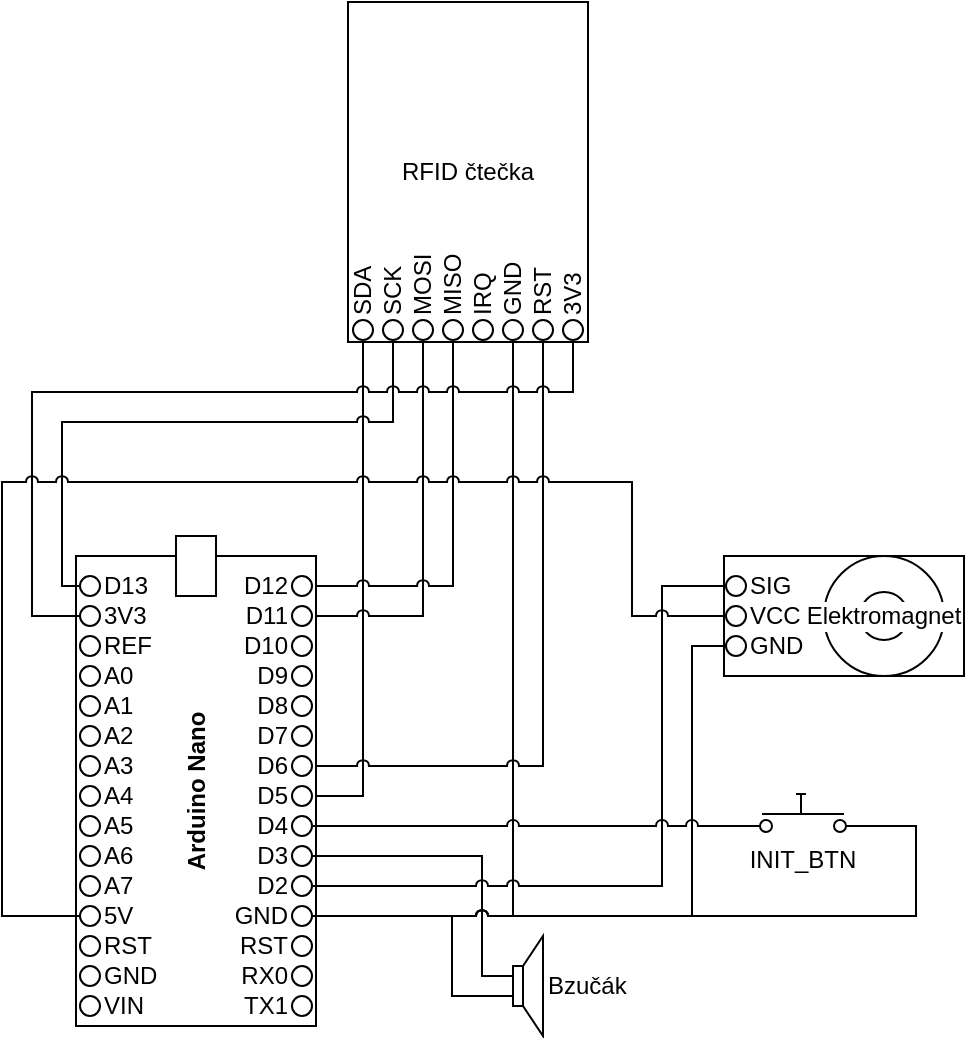 <mxfile version="24.2.5" type="device">
  <diagram name="Page-1" id="G-X332iVJKLwfBV72QxW">
    <mxGraphModel dx="1638" dy="470" grid="1" gridSize="15" guides="1" tooltips="1" connect="1" arrows="1" fold="1" page="1" pageScale="1" pageWidth="827" pageHeight="1169" math="0" shadow="0">
      <root>
        <mxCell id="0" />
        <mxCell id="1" parent="0" />
        <mxCell id="ZMF9AStZFks8R3NAbg6z-100" style="edgeStyle=orthogonalEdgeStyle;rounded=0;orthogonalLoop=1;jettySize=auto;html=1;entryX=0;entryY=0.4;entryDx=0;entryDy=0;entryPerimeter=0;jumpStyle=arc;endArrow=none;endFill=0;" edge="1" parent="1" source="ZMF9AStZFks8R3NAbg6z-47" target="ZMF9AStZFks8R3NAbg6z-99">
          <mxGeometry relative="1" as="geometry">
            <Array as="points">
              <mxPoint x="-270" y="622" />
              <mxPoint x="-270" y="682" />
            </Array>
          </mxGeometry>
        </mxCell>
        <mxCell id="ZMF9AStZFks8R3NAbg6z-96" style="edgeStyle=orthogonalEdgeStyle;rounded=0;orthogonalLoop=1;jettySize=auto;html=1;entryX=1;entryY=0.5;entryDx=0;entryDy=0;jumpStyle=arc;endArrow=none;endFill=0;" edge="1" parent="1" source="ZMF9AStZFks8R3NAbg6z-88" target="ZMF9AStZFks8R3NAbg6z-49">
          <mxGeometry relative="1" as="geometry">
            <Array as="points">
              <mxPoint x="-255" y="652" />
            </Array>
          </mxGeometry>
        </mxCell>
        <mxCell id="ZMF9AStZFks8R3NAbg6z-92" style="edgeStyle=orthogonalEdgeStyle;rounded=0;orthogonalLoop=1;jettySize=auto;html=1;entryX=0.5;entryY=1;entryDx=0;entryDy=0;endArrow=none;endFill=0;jumpStyle=arc;" edge="1" parent="1" source="ZMF9AStZFks8R3NAbg6z-44" target="ZMF9AStZFks8R3NAbg6z-83">
          <mxGeometry relative="1" as="geometry" />
        </mxCell>
        <mxCell id="ZMF9AStZFks8R3NAbg6z-93" style="edgeStyle=orthogonalEdgeStyle;rounded=0;orthogonalLoop=1;jettySize=auto;html=1;entryX=1;entryY=0.5;entryDx=0;entryDy=0;endArrow=none;endFill=0;jumpStyle=arc;" edge="1" parent="1" source="ZMF9AStZFks8R3NAbg6z-84" target="ZMF9AStZFks8R3NAbg6z-43">
          <mxGeometry relative="1" as="geometry">
            <Array as="points">
              <mxPoint x="-239" y="577" />
            </Array>
          </mxGeometry>
        </mxCell>
        <mxCell id="ZMF9AStZFks8R3NAbg6z-94" style="edgeStyle=orthogonalEdgeStyle;rounded=0;orthogonalLoop=1;jettySize=auto;html=1;entryX=1;entryY=0.5;entryDx=0;entryDy=0;jumpStyle=arc;endArrow=none;endFill=0;" edge="1" parent="1" source="ZMF9AStZFks8R3NAbg6z-85" target="ZMF9AStZFks8R3NAbg6z-37">
          <mxGeometry relative="1" as="geometry">
            <Array as="points">
              <mxPoint x="-299" y="502" />
            </Array>
          </mxGeometry>
        </mxCell>
        <mxCell id="ZMF9AStZFks8R3NAbg6z-95" style="edgeStyle=orthogonalEdgeStyle;rounded=0;orthogonalLoop=1;jettySize=auto;html=1;entryX=1;entryY=0.5;entryDx=0;entryDy=0;jumpStyle=arc;endArrow=none;endFill=0;" edge="1" parent="1" source="ZMF9AStZFks8R3NAbg6z-86" target="ZMF9AStZFks8R3NAbg6z-35">
          <mxGeometry relative="1" as="geometry">
            <Array as="points">
              <mxPoint x="-285" y="487" />
            </Array>
          </mxGeometry>
        </mxCell>
        <mxCell id="ZMF9AStZFks8R3NAbg6z-34" value="" style="rounded=0;whiteSpace=wrap;html=1;" vertex="1" parent="1">
          <mxGeometry x="-473" y="472" width="120" height="235" as="geometry" />
        </mxCell>
        <mxCell id="ZMF9AStZFks8R3NAbg6z-35" value="D12" style="ellipse;whiteSpace=wrap;html=1;spacingRight=10;spacingLeft=0;align=right;" vertex="1" parent="1">
          <mxGeometry x="-365" y="482" width="10" height="10" as="geometry" />
        </mxCell>
        <mxCell id="ZMF9AStZFks8R3NAbg6z-36" value="" style="rounded=0;whiteSpace=wrap;html=1;" vertex="1" parent="1">
          <mxGeometry x="-423" y="462" width="20" height="30" as="geometry" />
        </mxCell>
        <mxCell id="ZMF9AStZFks8R3NAbg6z-37" value="D11" style="ellipse;whiteSpace=wrap;html=1;spacingRight=10;spacingLeft=0;align=right;" vertex="1" parent="1">
          <mxGeometry x="-365" y="497" width="10" height="10" as="geometry" />
        </mxCell>
        <mxCell id="ZMF9AStZFks8R3NAbg6z-38" value="D10" style="ellipse;whiteSpace=wrap;html=1;spacingRight=10;spacingLeft=0;align=right;" vertex="1" parent="1">
          <mxGeometry x="-365" y="512" width="10" height="10" as="geometry" />
        </mxCell>
        <mxCell id="ZMF9AStZFks8R3NAbg6z-39" value="D9" style="ellipse;whiteSpace=wrap;html=1;spacingRight=10;spacingLeft=0;align=right;" vertex="1" parent="1">
          <mxGeometry x="-365" y="527" width="10" height="10" as="geometry" />
        </mxCell>
        <mxCell id="ZMF9AStZFks8R3NAbg6z-40" value="D8" style="ellipse;whiteSpace=wrap;html=1;spacingRight=10;spacingLeft=0;align=right;" vertex="1" parent="1">
          <mxGeometry x="-365" y="542" width="10" height="10" as="geometry" />
        </mxCell>
        <mxCell id="ZMF9AStZFks8R3NAbg6z-41" value="D7" style="ellipse;whiteSpace=wrap;html=1;spacingRight=10;spacingLeft=0;align=right;" vertex="1" parent="1">
          <mxGeometry x="-365" y="557" width="10" height="10" as="geometry" />
        </mxCell>
        <mxCell id="ZMF9AStZFks8R3NAbg6z-42" value="&lt;span style=&quot;font-family: &amp;quot;helvetica&amp;quot; ; font-size: 12px ; font-style: normal ; letter-spacing: normal ; text-indent: 0px ; text-transform: none ; word-spacing: 0px ; float: none ; display: inline&quot;&gt;Arduino Nano&lt;/span&gt;" style="text;whiteSpace=wrap;html=1;rotation=-90;align=center;verticalAlign=middle;fontStyle=1" vertex="1" parent="1">
          <mxGeometry x="-489" y="577" width="152" height="25" as="geometry" />
        </mxCell>
        <mxCell id="ZMF9AStZFks8R3NAbg6z-43" value="D6" style="ellipse;whiteSpace=wrap;html=1;spacingRight=10;spacingLeft=0;align=right;" vertex="1" parent="1">
          <mxGeometry x="-365" y="572" width="10" height="10" as="geometry" />
        </mxCell>
        <mxCell id="ZMF9AStZFks8R3NAbg6z-44" value="D5" style="ellipse;whiteSpace=wrap;html=1;spacingRight=10;spacingLeft=0;align=right;" vertex="1" parent="1">
          <mxGeometry x="-365" y="587" width="10" height="10" as="geometry" />
        </mxCell>
        <mxCell id="ZMF9AStZFks8R3NAbg6z-45" value="D4" style="ellipse;whiteSpace=wrap;html=1;spacingRight=10;spacingLeft=0;align=right;" vertex="1" parent="1">
          <mxGeometry x="-365" y="602" width="10" height="10" as="geometry" />
        </mxCell>
        <mxCell id="ZMF9AStZFks8R3NAbg6z-46" style="edgeStyle=orthogonalEdgeStyle;rounded=0;orthogonalLoop=1;jettySize=auto;html=1;entryX=0;entryY=0.84;entryDx=0;entryDy=0;entryPerimeter=0;endArrow=none;endFill=0;" edge="1" parent="1" source="ZMF9AStZFks8R3NAbg6z-47">
          <mxGeometry relative="1" as="geometry">
            <mxPoint x="-353" y="622" as="targetPoint" />
            <Array as="points">
              <mxPoint x="-353" y="622" />
            </Array>
          </mxGeometry>
        </mxCell>
        <mxCell id="ZMF9AStZFks8R3NAbg6z-47" value="D3" style="ellipse;whiteSpace=wrap;html=1;spacingRight=10;spacingLeft=0;align=right;" vertex="1" parent="1">
          <mxGeometry x="-365" y="617" width="10" height="10" as="geometry" />
        </mxCell>
        <mxCell id="ZMF9AStZFks8R3NAbg6z-48" value="D2" style="ellipse;whiteSpace=wrap;html=1;spacingRight=10;spacingLeft=0;align=right;" vertex="1" parent="1">
          <mxGeometry x="-365" y="632" width="10" height="10" as="geometry" />
        </mxCell>
        <mxCell id="ZMF9AStZFks8R3NAbg6z-49" value="GND" style="ellipse;whiteSpace=wrap;html=1;spacingRight=10;spacingLeft=0;align=right;" vertex="1" parent="1">
          <mxGeometry x="-365" y="647" width="10" height="10" as="geometry" />
        </mxCell>
        <mxCell id="ZMF9AStZFks8R3NAbg6z-50" value="RST" style="ellipse;whiteSpace=wrap;html=1;spacingRight=10;spacingLeft=0;align=right;" vertex="1" parent="1">
          <mxGeometry x="-365" y="662" width="10" height="10" as="geometry" />
        </mxCell>
        <mxCell id="ZMF9AStZFks8R3NAbg6z-51" value="RX0" style="ellipse;whiteSpace=wrap;html=1;spacingRight=10;spacingLeft=0;align=right;" vertex="1" parent="1">
          <mxGeometry x="-365" y="677" width="10" height="10" as="geometry" />
        </mxCell>
        <mxCell id="ZMF9AStZFks8R3NAbg6z-52" value="TX1" style="ellipse;whiteSpace=wrap;html=1;spacingRight=10;spacingLeft=0;align=right;" vertex="1" parent="1">
          <mxGeometry x="-365" y="692" width="10" height="10" as="geometry" />
        </mxCell>
        <mxCell id="ZMF9AStZFks8R3NAbg6z-97" style="edgeStyle=orthogonalEdgeStyle;rounded=0;orthogonalLoop=1;jettySize=auto;html=1;entryX=0.5;entryY=1;entryDx=0;entryDy=0;endArrow=none;endFill=0;jumpStyle=arc;" edge="1" parent="1" source="ZMF9AStZFks8R3NAbg6z-53" target="ZMF9AStZFks8R3NAbg6z-89">
          <mxGeometry relative="1" as="geometry">
            <Array as="points">
              <mxPoint x="-480" y="487" />
              <mxPoint x="-480" y="405" />
              <mxPoint x="-315" y="405" />
            </Array>
          </mxGeometry>
        </mxCell>
        <mxCell id="ZMF9AStZFks8R3NAbg6z-53" value="D13" style="ellipse;whiteSpace=wrap;html=1;spacingRight=0;spacingLeft=10;align=left;" vertex="1" parent="1">
          <mxGeometry x="-471" y="482" width="10" height="10" as="geometry" />
        </mxCell>
        <mxCell id="ZMF9AStZFks8R3NAbg6z-91" style="edgeStyle=orthogonalEdgeStyle;rounded=0;orthogonalLoop=1;jettySize=auto;html=1;entryX=0.5;entryY=1;entryDx=0;entryDy=0;jumpStyle=arc;endArrow=none;endFill=0;" edge="1" parent="1" source="ZMF9AStZFks8R3NAbg6z-54" target="ZMF9AStZFks8R3NAbg6z-90">
          <mxGeometry relative="1" as="geometry">
            <Array as="points">
              <mxPoint x="-495" y="502" />
              <mxPoint x="-495" y="390" />
              <mxPoint x="-224" y="390" />
            </Array>
          </mxGeometry>
        </mxCell>
        <mxCell id="ZMF9AStZFks8R3NAbg6z-54" value="3V3" style="ellipse;whiteSpace=wrap;html=1;spacingRight=0;spacingLeft=10;align=left;" vertex="1" parent="1">
          <mxGeometry x="-471" y="497" width="10" height="10" as="geometry" />
        </mxCell>
        <mxCell id="ZMF9AStZFks8R3NAbg6z-55" value="REF" style="ellipse;whiteSpace=wrap;html=1;spacingRight=0;spacingLeft=10;align=left;" vertex="1" parent="1">
          <mxGeometry x="-471" y="512" width="10" height="10" as="geometry" />
        </mxCell>
        <mxCell id="ZMF9AStZFks8R3NAbg6z-56" value="A0" style="ellipse;whiteSpace=wrap;html=1;spacingRight=0;spacingLeft=10;align=left;" vertex="1" parent="1">
          <mxGeometry x="-471" y="527" width="10" height="10" as="geometry" />
        </mxCell>
        <mxCell id="ZMF9AStZFks8R3NAbg6z-57" value="A1" style="ellipse;whiteSpace=wrap;html=1;spacingRight=0;spacingLeft=10;align=left;" vertex="1" parent="1">
          <mxGeometry x="-471" y="542" width="10" height="10" as="geometry" />
        </mxCell>
        <mxCell id="ZMF9AStZFks8R3NAbg6z-58" value="A2" style="ellipse;whiteSpace=wrap;html=1;spacingRight=0;spacingLeft=10;align=left;" vertex="1" parent="1">
          <mxGeometry x="-471" y="557" width="10" height="10" as="geometry" />
        </mxCell>
        <mxCell id="ZMF9AStZFks8R3NAbg6z-59" value="A3" style="ellipse;whiteSpace=wrap;html=1;spacingRight=0;spacingLeft=10;align=left;" vertex="1" parent="1">
          <mxGeometry x="-471" y="572" width="10" height="10" as="geometry" />
        </mxCell>
        <mxCell id="ZMF9AStZFks8R3NAbg6z-60" value="A4" style="ellipse;whiteSpace=wrap;html=1;spacingRight=0;spacingLeft=10;align=left;" vertex="1" parent="1">
          <mxGeometry x="-471" y="587" width="10" height="10" as="geometry" />
        </mxCell>
        <mxCell id="ZMF9AStZFks8R3NAbg6z-61" value="A5" style="ellipse;whiteSpace=wrap;html=1;spacingRight=0;spacingLeft=10;align=left;" vertex="1" parent="1">
          <mxGeometry x="-471" y="602" width="10" height="10" as="geometry" />
        </mxCell>
        <mxCell id="ZMF9AStZFks8R3NAbg6z-62" value="A6" style="ellipse;whiteSpace=wrap;html=1;spacingRight=0;spacingLeft=10;align=left;" vertex="1" parent="1">
          <mxGeometry x="-471" y="617" width="10" height="10" as="geometry" />
        </mxCell>
        <mxCell id="ZMF9AStZFks8R3NAbg6z-63" value="A7" style="ellipse;whiteSpace=wrap;html=1;spacingRight=0;spacingLeft=10;align=left;" vertex="1" parent="1">
          <mxGeometry x="-471" y="632" width="10" height="10" as="geometry" />
        </mxCell>
        <mxCell id="ZMF9AStZFks8R3NAbg6z-64" value="5V" style="ellipse;whiteSpace=wrap;html=1;spacingRight=0;spacingLeft=10;align=left;" vertex="1" parent="1">
          <mxGeometry x="-471" y="647" width="10" height="10" as="geometry" />
        </mxCell>
        <mxCell id="ZMF9AStZFks8R3NAbg6z-65" value="RST" style="ellipse;whiteSpace=wrap;html=1;spacingRight=0;spacingLeft=10;align=left;" vertex="1" parent="1">
          <mxGeometry x="-471" y="662" width="10" height="10" as="geometry" />
        </mxCell>
        <mxCell id="ZMF9AStZFks8R3NAbg6z-66" value="GND" style="ellipse;whiteSpace=wrap;html=1;spacingRight=0;spacingLeft=10;align=left;" vertex="1" parent="1">
          <mxGeometry x="-471" y="677" width="10" height="10" as="geometry" />
        </mxCell>
        <mxCell id="ZMF9AStZFks8R3NAbg6z-67" value="VIN" style="ellipse;whiteSpace=wrap;html=1;spacingRight=0;spacingLeft=10;align=left;" vertex="1" parent="1">
          <mxGeometry x="-471" y="692" width="10" height="10" as="geometry" />
        </mxCell>
        <mxCell id="ZMF9AStZFks8R3NAbg6z-69" value="" style="rounded=0;whiteSpace=wrap;html=1;" vertex="1" parent="1">
          <mxGeometry x="-149" y="472" width="120" height="60" as="geometry" />
        </mxCell>
        <mxCell id="ZMF9AStZFks8R3NAbg6z-77" style="edgeStyle=orthogonalEdgeStyle;rounded=0;orthogonalLoop=1;jettySize=auto;html=1;entryX=1;entryY=0.5;entryDx=0;entryDy=0;endArrow=none;endFill=0;exitX=0;exitY=0.25;exitDx=0;exitDy=0;jumpStyle=arc;" edge="1" parent="1" source="ZMF9AStZFks8R3NAbg6z-69" target="ZMF9AStZFks8R3NAbg6z-48">
          <mxGeometry relative="1" as="geometry">
            <mxPoint x="-222" y="487" as="sourcePoint" />
            <mxPoint x="-358" y="637" as="targetPoint" />
            <Array as="points">
              <mxPoint x="-180" y="487" />
              <mxPoint x="-180" y="637" />
            </Array>
          </mxGeometry>
        </mxCell>
        <mxCell id="ZMF9AStZFks8R3NAbg6z-70" value="SIG" style="ellipse;whiteSpace=wrap;html=1;spacingRight=10;spacingLeft=0;align=left;labelPosition=right;verticalLabelPosition=middle;verticalAlign=middle;" vertex="1" parent="1">
          <mxGeometry x="-148" y="482" width="10" height="10" as="geometry" />
        </mxCell>
        <mxCell id="ZMF9AStZFks8R3NAbg6z-78" style="edgeStyle=orthogonalEdgeStyle;rounded=0;orthogonalLoop=1;jettySize=auto;html=1;entryX=0;entryY=0.5;entryDx=0;entryDy=0;jumpStyle=arc;endArrow=none;endFill=0;" edge="1" parent="1" source="ZMF9AStZFks8R3NAbg6z-71" target="ZMF9AStZFks8R3NAbg6z-64">
          <mxGeometry relative="1" as="geometry">
            <Array as="points">
              <mxPoint x="-195" y="502" />
              <mxPoint x="-195" y="435" />
              <mxPoint x="-510" y="435" />
              <mxPoint x="-510" y="652" />
            </Array>
          </mxGeometry>
        </mxCell>
        <mxCell id="ZMF9AStZFks8R3NAbg6z-71" value="VCC" style="ellipse;whiteSpace=wrap;html=1;spacingRight=10;spacingLeft=0;align=left;labelPosition=right;verticalLabelPosition=middle;verticalAlign=middle;" vertex="1" parent="1">
          <mxGeometry x="-148" y="497" width="10" height="10" as="geometry" />
        </mxCell>
        <mxCell id="ZMF9AStZFks8R3NAbg6z-74" style="edgeStyle=orthogonalEdgeStyle;rounded=0;orthogonalLoop=1;jettySize=auto;html=1;entryX=1;entryY=0.5;entryDx=0;entryDy=0;endArrow=none;endFill=0;jumpStyle=arc;" edge="1" parent="1" source="ZMF9AStZFks8R3NAbg6z-72" target="ZMF9AStZFks8R3NAbg6z-49">
          <mxGeometry relative="1" as="geometry">
            <Array as="points">
              <mxPoint x="-165" y="517" />
              <mxPoint x="-165" y="652" />
            </Array>
          </mxGeometry>
        </mxCell>
        <mxCell id="ZMF9AStZFks8R3NAbg6z-72" value="GND" style="ellipse;whiteSpace=wrap;html=1;spacingRight=10;spacingLeft=0;align=left;labelPosition=right;verticalLabelPosition=middle;verticalAlign=middle;" vertex="1" parent="1">
          <mxGeometry x="-148" y="512" width="10" height="10" as="geometry" />
        </mxCell>
        <mxCell id="ZMF9AStZFks8R3NAbg6z-75" value="" style="ellipse;whiteSpace=wrap;html=1;aspect=fixed;" vertex="1" parent="1">
          <mxGeometry x="-99" y="472" width="60" height="60" as="geometry" />
        </mxCell>
        <mxCell id="ZMF9AStZFks8R3NAbg6z-76" value="" style="ellipse;whiteSpace=wrap;html=1;aspect=fixed;fillStyle=solid;fillColor=#FFFFFF;" vertex="1" parent="1">
          <mxGeometry x="-81" y="490" width="24" height="24" as="geometry" />
        </mxCell>
        <mxCell id="ZMF9AStZFks8R3NAbg6z-73" value="Elektromagnet" style="text;html=1;align=center;verticalAlign=middle;whiteSpace=wrap;rounded=0;labelBackgroundColor=default;labelBorderColor=none;textShadow=0;" vertex="1" parent="1">
          <mxGeometry x="-99" y="487" width="60" height="30" as="geometry" />
        </mxCell>
        <mxCell id="ZMF9AStZFks8R3NAbg6z-81" style="edgeStyle=orthogonalEdgeStyle;rounded=0;orthogonalLoop=1;jettySize=auto;html=1;exitX=1;exitY=0.84;exitDx=0;exitDy=0;exitPerimeter=0;entryX=1;entryY=0.5;entryDx=0;entryDy=0;startArrow=none;startFill=0;endArrow=none;endFill=0;jumpStyle=arc;" edge="1" parent="1" source="ZMF9AStZFks8R3NAbg6z-80" target="ZMF9AStZFks8R3NAbg6z-49">
          <mxGeometry relative="1" as="geometry" />
        </mxCell>
        <mxCell id="ZMF9AStZFks8R3NAbg6z-80" value="INIT_BTN" style="pointerEvents=1;verticalLabelPosition=bottom;shadow=0;dashed=0;align=center;html=1;verticalAlign=top;shape=mxgraph.electrical.electro-mechanical.push_switch_no;" vertex="1" parent="1">
          <mxGeometry x="-148" y="591" width="75" height="19" as="geometry" />
        </mxCell>
        <mxCell id="ZMF9AStZFks8R3NAbg6z-79" style="edgeStyle=orthogonalEdgeStyle;rounded=0;orthogonalLoop=1;jettySize=auto;html=1;endArrow=none;endFill=0;jumpStyle=arc;exitX=1;exitY=0.5;exitDx=0;exitDy=0;entryX=0;entryY=0.84;entryDx=0;entryDy=0;entryPerimeter=0;" edge="1" parent="1" source="ZMF9AStZFks8R3NAbg6z-45" target="ZMF9AStZFks8R3NAbg6z-80">
          <mxGeometry relative="1" as="geometry">
            <mxPoint x="-225" y="622" as="targetPoint" />
            <Array as="points">
              <mxPoint x="-240" y="607" />
              <mxPoint x="-240" y="607" />
            </Array>
          </mxGeometry>
        </mxCell>
        <mxCell id="ZMF9AStZFks8R3NAbg6z-82" value="RFID čtečka" style="rounded=0;whiteSpace=wrap;html=1;" vertex="1" parent="1">
          <mxGeometry x="-337" y="195" width="120" height="170" as="geometry" />
        </mxCell>
        <mxCell id="ZMF9AStZFks8R3NAbg6z-83" value="SDA" style="ellipse;whiteSpace=wrap;html=1;spacingRight=0;spacingLeft=12;align=left;horizontal=0;verticalAlign=middle;spacing=0;spacingBottom=0;" vertex="1" parent="1">
          <mxGeometry x="-334.5" y="354" width="10" height="10" as="geometry" />
        </mxCell>
        <mxCell id="ZMF9AStZFks8R3NAbg6z-84" value="RST" style="ellipse;whiteSpace=wrap;html=1;spacingRight=0;spacingLeft=12;align=left;horizontal=0;verticalAlign=middle;spacing=0;spacingBottom=0;" vertex="1" parent="1">
          <mxGeometry x="-244.5" y="354" width="10" height="10" as="geometry" />
        </mxCell>
        <mxCell id="ZMF9AStZFks8R3NAbg6z-85" value="MOSI" style="ellipse;whiteSpace=wrap;html=1;spacingRight=0;spacingLeft=12;align=left;horizontal=0;verticalAlign=middle;spacing=0;spacingBottom=0;" vertex="1" parent="1">
          <mxGeometry x="-304.5" y="354" width="10" height="10" as="geometry" />
        </mxCell>
        <mxCell id="ZMF9AStZFks8R3NAbg6z-86" value="MISO&lt;br&gt;" style="ellipse;whiteSpace=wrap;html=1;spacingRight=0;spacingLeft=12;align=left;horizontal=0;verticalAlign=middle;spacing=0;spacingBottom=0;" vertex="1" parent="1">
          <mxGeometry x="-289.5" y="354" width="10" height="10" as="geometry" />
        </mxCell>
        <mxCell id="ZMF9AStZFks8R3NAbg6z-87" value="IRQ" style="ellipse;whiteSpace=wrap;html=1;spacingRight=0;spacingLeft=12;align=left;horizontal=0;verticalAlign=middle;spacing=0;spacingBottom=0;" vertex="1" parent="1">
          <mxGeometry x="-274.5" y="354" width="10" height="10" as="geometry" />
        </mxCell>
        <mxCell id="ZMF9AStZFks8R3NAbg6z-88" value="GND" style="ellipse;whiteSpace=wrap;html=1;spacingRight=0;spacingLeft=12;align=left;horizontal=0;verticalAlign=middle;spacing=0;spacingBottom=0;" vertex="1" parent="1">
          <mxGeometry x="-259.5" y="354" width="10" height="10" as="geometry" />
        </mxCell>
        <mxCell id="ZMF9AStZFks8R3NAbg6z-89" value="SCK" style="ellipse;whiteSpace=wrap;html=1;spacingRight=0;spacingLeft=12;align=left;horizontal=0;verticalAlign=middle;spacing=0;spacingBottom=0;" vertex="1" parent="1">
          <mxGeometry x="-319.5" y="354" width="10" height="10" as="geometry" />
        </mxCell>
        <mxCell id="ZMF9AStZFks8R3NAbg6z-90" value="3V3" style="ellipse;whiteSpace=wrap;html=1;spacingRight=0;spacingLeft=12;align=left;horizontal=0;verticalAlign=middle;spacing=0;spacingBottom=0;" vertex="1" parent="1">
          <mxGeometry x="-229.5" y="354" width="10" height="10" as="geometry" />
        </mxCell>
        <mxCell id="ZMF9AStZFks8R3NAbg6z-101" style="edgeStyle=orthogonalEdgeStyle;rounded=0;orthogonalLoop=1;jettySize=auto;html=1;exitX=0;exitY=0.6;exitDx=0;exitDy=0;exitPerimeter=0;entryX=1;entryY=0.5;entryDx=0;entryDy=0;endArrow=none;endFill=0;jumpStyle=arc;" edge="1" parent="1" source="ZMF9AStZFks8R3NAbg6z-99" target="ZMF9AStZFks8R3NAbg6z-49">
          <mxGeometry relative="1" as="geometry">
            <Array as="points">
              <mxPoint x="-285" y="692" />
              <mxPoint x="-285" y="652" />
            </Array>
          </mxGeometry>
        </mxCell>
        <mxCell id="ZMF9AStZFks8R3NAbg6z-99" value="Bzučák" style="pointerEvents=1;verticalLabelPosition=middle;shadow=0;dashed=0;align=left;html=1;verticalAlign=middle;shape=mxgraph.electrical.electro-mechanical.loudspeaker;rotation=0;labelPosition=right;" vertex="1" parent="1">
          <mxGeometry x="-264.5" y="662" width="25" height="50" as="geometry" />
        </mxCell>
      </root>
    </mxGraphModel>
  </diagram>
</mxfile>
